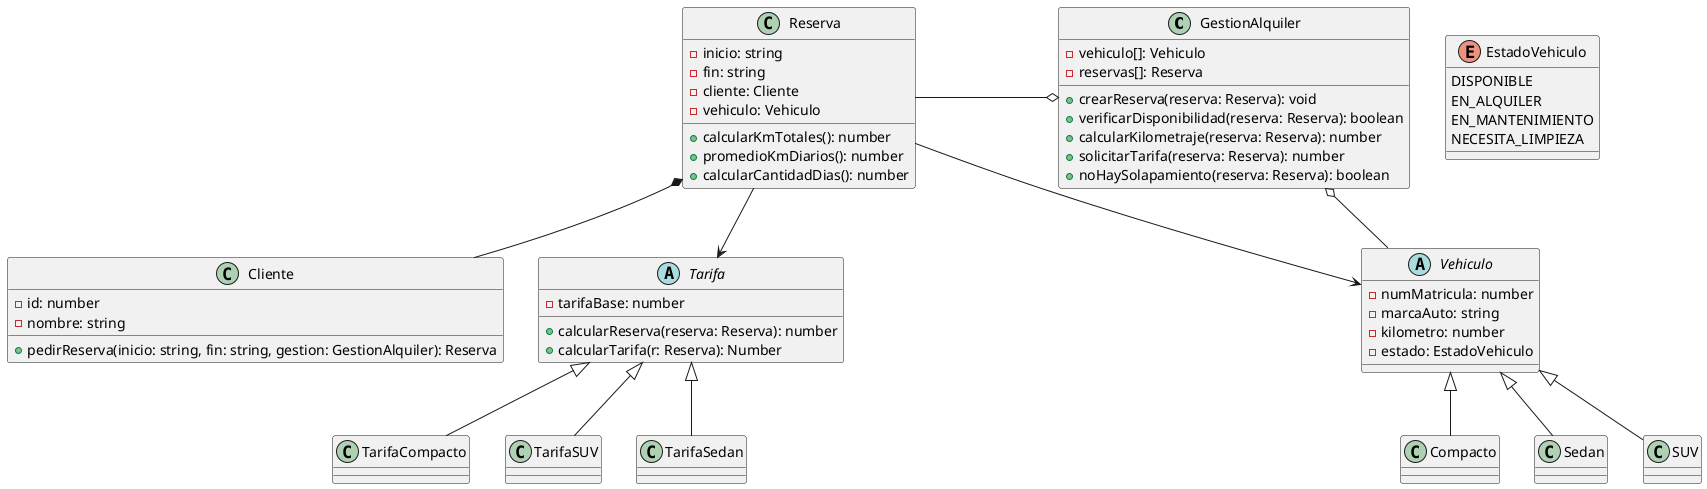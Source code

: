 @startuml practico

class GestionAlquiler{
    - vehiculo[]: Vehiculo
    - reservas[]: Reserva
    + crearReserva(reserva: Reserva): void
    + verificarDisponibilidad(reserva: Reserva): boolean
    + calcularKilometraje(reserva: Reserva): number
    + solicitarTarifa(reserva: Reserva): number
    + noHaySolapamiento(reserva: Reserva): boolean
}

enum EstadoVehiculo {
  DISPONIBLE
  EN_ALQUILER
  EN_MANTENIMIENTO
  NECESITA_LIMPIEZA
}

class Cliente{
    - id: number
    - nombre: string
    + pedirReserva(inicio: string, fin: string, gestion: GestionAlquiler): Reserva
}

class Reserva{
    - inicio: string
    - fin: string
    - cliente: Cliente
    - vehiculo: Vehiculo
    
    +calcularKmTotales(): number
    +promedioKmDiarios(): number
    +calcularCantidadDias(): number

}

abstract class Vehiculo{
    - numMatricula: number
    - marcaAuto: string
    - kilometro: number
    - estado: EstadoVehiculo
}

class Compacto extends Vehiculo
class Sedan extends Vehiculo
class SUV extends Vehiculo

abstract class Tarifa{
    - tarifaBase: number
    + calcularReserva(reserva: Reserva): number
    + calcularTarifa(r: Reserva): Number
}

class TarifaCompacto extends Tarifa
class TarifaSUV extends Tarifa
class TarifaSedan extends Tarifa

GestionAlquiler o-r- Vehiculo
GestionAlquiler o-l- Reserva
Reserva --> Tarifa
Reserva --> Vehiculo
Reserva *-- Cliente

note right of TarifaCompacto::calcularReserva
Base: $30 * días
+ exceso si >100km/día
end note

note right of TarifaSedan::calcularReserva
Base: $50 * días
+ $0.20 por km total
end note

note right of TarifaSUV::calcularReserva
Base: ($80 + $15 seguro) * días
+ exceso si >500 km total
end note

note left of Reserva::getKmDiarios()
devuelve el promedio de km recorridos por dia (KmTotales/cantidad de dias)
end note

@enduml
